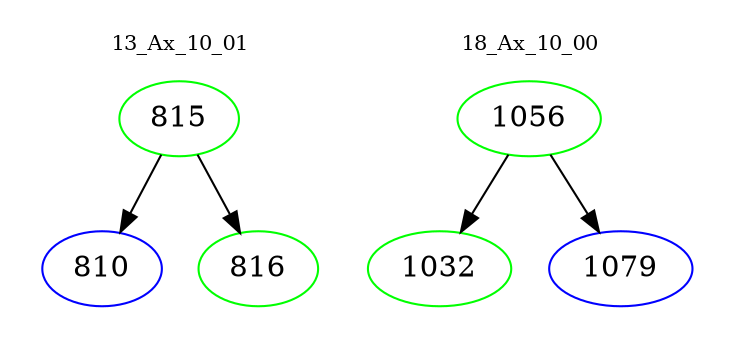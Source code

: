 digraph{
subgraph cluster_0 {
color = white
label = "13_Ax_10_01";
fontsize=10;
T0_815 [label="815", color="green"]
T0_815 -> T0_810 [color="black"]
T0_810 [label="810", color="blue"]
T0_815 -> T0_816 [color="black"]
T0_816 [label="816", color="green"]
}
subgraph cluster_1 {
color = white
label = "18_Ax_10_00";
fontsize=10;
T1_1056 [label="1056", color="green"]
T1_1056 -> T1_1032 [color="black"]
T1_1032 [label="1032", color="green"]
T1_1056 -> T1_1079 [color="black"]
T1_1079 [label="1079", color="blue"]
}
}
